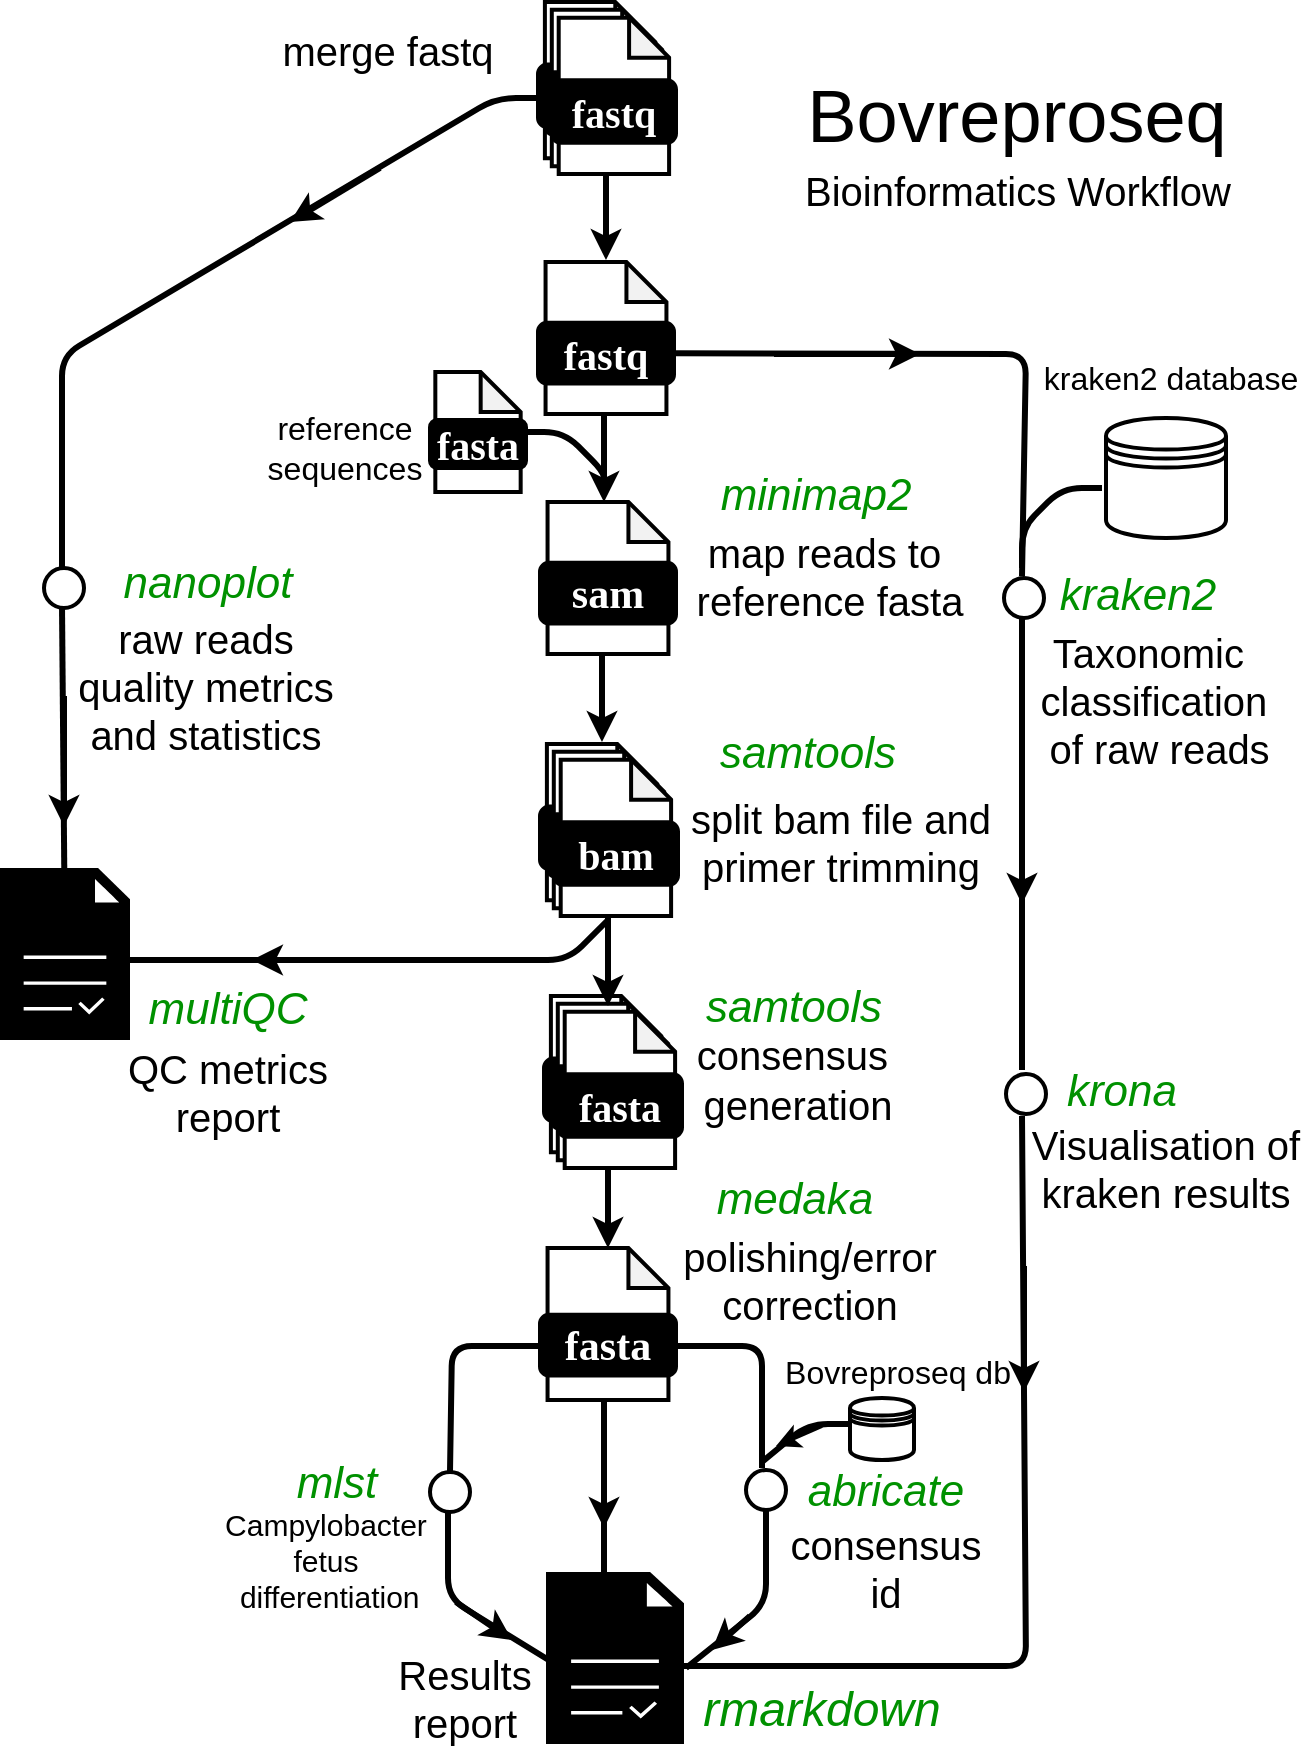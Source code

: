 <mxfile version="24.7.7">
  <diagram name="Page-1" id="CWeljcsoSy3kVek-bdHS">
    <mxGraphModel dx="1434" dy="754" grid="1" gridSize="1" guides="1" tooltips="1" connect="1" arrows="1" fold="1" page="1" pageScale="1" pageWidth="663" pageHeight="880" math="0" shadow="0">
      <root>
        <mxCell id="0" />
        <mxCell id="1" parent="0" />
        <mxCell id="8S4k-uwfxgLWVpOkR257-278" value="" style="group" parent="1" vertex="1" connectable="0">
          <mxGeometry x="275" y="5" width="69" height="86" as="geometry" />
        </mxCell>
        <mxCell id="8S4k-uwfxgLWVpOkR257-279" value="" style="shape=note;whiteSpace=wrap;html=1;backgroundOutline=1;darkOpacity=0.05;rounded=1;size=20;strokeWidth=2;" parent="8S4k-uwfxgLWVpOkR257-278" vertex="1">
          <mxGeometry x="3.45" width="55.2" height="78.182" as="geometry" />
        </mxCell>
        <mxCell id="8S4k-uwfxgLWVpOkR257-280" value="&lt;font data-font-src=&quot;https://fonts.googleapis.com/css?family=Maven+Pro&quot; face=&quot;Maven Pro&quot; color=&quot;#ffffff&quot;&gt;&lt;b&gt;&lt;font style=&quot;font-size: 20px;&quot;&gt;Fastq&lt;/font&gt;&lt;/b&gt;&lt;/font&gt;" style="rounded=1;whiteSpace=wrap;html=1;strokeWidth=2;fillColor=#000000;" parent="8S4k-uwfxgLWVpOkR257-278" vertex="1">
          <mxGeometry y="31.273" width="62.1" height="31.273" as="geometry" />
        </mxCell>
        <mxCell id="8S4k-uwfxgLWVpOkR257-281" value="" style="shape=note;whiteSpace=wrap;html=1;backgroundOutline=1;darkOpacity=0.05;rounded=1;size=20;strokeWidth=2;" parent="8S4k-uwfxgLWVpOkR257-278" vertex="1">
          <mxGeometry x="6.9" y="3.909" width="55.2" height="78.182" as="geometry" />
        </mxCell>
        <mxCell id="8S4k-uwfxgLWVpOkR257-282" value="&lt;font data-font-src=&quot;https://fonts.googleapis.com/css?family=Maven+Pro&quot; face=&quot;Maven Pro&quot; color=&quot;#ffffff&quot;&gt;&lt;b&gt;&lt;font style=&quot;font-size: 20px;&quot;&gt;Fastq&lt;/font&gt;&lt;/b&gt;&lt;/font&gt;" style="rounded=1;whiteSpace=wrap;html=1;strokeWidth=2;fillColor=#000000;" parent="8S4k-uwfxgLWVpOkR257-278" vertex="1">
          <mxGeometry x="3.45" y="35.182" width="62.1" height="31.273" as="geometry" />
        </mxCell>
        <mxCell id="8S4k-uwfxgLWVpOkR257-283" value="" style="shape=note;whiteSpace=wrap;html=1;backgroundOutline=1;darkOpacity=0.05;rounded=1;size=20;strokeWidth=2;" parent="8S4k-uwfxgLWVpOkR257-278" vertex="1">
          <mxGeometry x="10.35" y="7.818" width="55.2" height="78.182" as="geometry" />
        </mxCell>
        <mxCell id="8S4k-uwfxgLWVpOkR257-284" value="&lt;font data-font-src=&quot;https://fonts.googleapis.com/css?family=Maven+Pro&quot; face=&quot;Maven Pro&quot; color=&quot;#ffffff&quot;&gt;&lt;b&gt;&lt;font style=&quot;font-size: 20px;&quot;&gt;fastq&lt;/font&gt;&lt;/b&gt;&lt;/font&gt;" style="rounded=1;whiteSpace=wrap;html=1;strokeWidth=2;fillColor=#000000;" parent="8S4k-uwfxgLWVpOkR257-278" vertex="1">
          <mxGeometry x="6.9" y="39.091" width="62.1" height="31.273" as="geometry" />
        </mxCell>
        <mxCell id="8S4k-uwfxgLWVpOkR257-285" value="" style="group" parent="1" vertex="1" connectable="0">
          <mxGeometry x="275" y="135" width="68" height="76" as="geometry" />
        </mxCell>
        <mxCell id="8S4k-uwfxgLWVpOkR257-286" value="" style="shape=note;whiteSpace=wrap;html=1;backgroundOutline=1;darkOpacity=0.05;rounded=1;size=20;strokeWidth=2;" parent="8S4k-uwfxgLWVpOkR257-285" vertex="1">
          <mxGeometry x="3.778" width="60.444" height="76" as="geometry" />
        </mxCell>
        <mxCell id="8S4k-uwfxgLWVpOkR257-287" value="&lt;font data-font-src=&quot;https://fonts.googleapis.com/css?family=Maven+Pro&quot; face=&quot;Maven Pro&quot; color=&quot;#ffffff&quot;&gt;&lt;b&gt;&lt;font style=&quot;font-size: 20px;&quot;&gt;fastq&lt;/font&gt;&lt;/b&gt;&lt;/font&gt;" style="rounded=1;whiteSpace=wrap;html=1;strokeWidth=2;fillColor=#000000;" parent="8S4k-uwfxgLWVpOkR257-285" vertex="1">
          <mxGeometry y="30.4" width="68" height="30.4" as="geometry" />
        </mxCell>
        <mxCell id="8S4k-uwfxgLWVpOkR257-288" value="" style="group" parent="1" vertex="1" connectable="0">
          <mxGeometry x="276" y="255" width="68" height="76" as="geometry" />
        </mxCell>
        <mxCell id="8S4k-uwfxgLWVpOkR257-289" value="" style="shape=note;whiteSpace=wrap;html=1;backgroundOutline=1;darkOpacity=0.05;rounded=1;size=20;strokeWidth=2;" parent="8S4k-uwfxgLWVpOkR257-288" vertex="1">
          <mxGeometry x="3.778" width="60.444" height="76" as="geometry" />
        </mxCell>
        <mxCell id="8S4k-uwfxgLWVpOkR257-290" value="&lt;font color=&quot;#ffffff&quot; face=&quot;Maven Pro&quot;&gt;&lt;b style=&quot;font-size: 21px;&quot;&gt;sam&lt;/b&gt;&lt;/font&gt;" style="rounded=1;whiteSpace=wrap;html=1;strokeWidth=2;fillColor=#000000;" parent="8S4k-uwfxgLWVpOkR257-288" vertex="1">
          <mxGeometry y="30.4" width="68" height="30.4" as="geometry" />
        </mxCell>
        <mxCell id="8S4k-uwfxgLWVpOkR257-294" value="" style="group" parent="1" vertex="1" connectable="0">
          <mxGeometry x="276" y="376" width="69" height="86" as="geometry" />
        </mxCell>
        <mxCell id="8S4k-uwfxgLWVpOkR257-295" value="" style="shape=note;whiteSpace=wrap;html=1;backgroundOutline=1;darkOpacity=0.05;rounded=1;size=20;strokeWidth=2;" parent="8S4k-uwfxgLWVpOkR257-294" vertex="1">
          <mxGeometry x="3.45" width="55.2" height="78.182" as="geometry" />
        </mxCell>
        <mxCell id="8S4k-uwfxgLWVpOkR257-296" value="&lt;font data-font-src=&quot;https://fonts.googleapis.com/css?family=Maven+Pro&quot; face=&quot;Maven Pro&quot; color=&quot;#ffffff&quot;&gt;&lt;b&gt;&lt;font style=&quot;font-size: 20px;&quot;&gt;Fastq&lt;/font&gt;&lt;/b&gt;&lt;/font&gt;" style="rounded=1;whiteSpace=wrap;html=1;strokeWidth=2;fillColor=#000000;" parent="8S4k-uwfxgLWVpOkR257-294" vertex="1">
          <mxGeometry y="31.273" width="62.1" height="31.273" as="geometry" />
        </mxCell>
        <mxCell id="8S4k-uwfxgLWVpOkR257-297" value="" style="shape=note;whiteSpace=wrap;html=1;backgroundOutline=1;darkOpacity=0.05;rounded=1;size=20;strokeWidth=2;" parent="8S4k-uwfxgLWVpOkR257-294" vertex="1">
          <mxGeometry x="6.9" y="3.909" width="55.2" height="78.182" as="geometry" />
        </mxCell>
        <mxCell id="8S4k-uwfxgLWVpOkR257-298" value="&lt;font data-font-src=&quot;https://fonts.googleapis.com/css?family=Maven+Pro&quot; face=&quot;Maven Pro&quot; color=&quot;#ffffff&quot;&gt;&lt;b&gt;&lt;font style=&quot;font-size: 20px;&quot;&gt;Fastq&lt;/font&gt;&lt;/b&gt;&lt;/font&gt;" style="rounded=1;whiteSpace=wrap;html=1;strokeWidth=2;fillColor=#000000;" parent="8S4k-uwfxgLWVpOkR257-294" vertex="1">
          <mxGeometry x="3.45" y="35.182" width="62.1" height="31.273" as="geometry" />
        </mxCell>
        <mxCell id="8S4k-uwfxgLWVpOkR257-299" value="" style="shape=note;whiteSpace=wrap;html=1;backgroundOutline=1;darkOpacity=0.05;rounded=1;size=20;strokeWidth=2;" parent="8S4k-uwfxgLWVpOkR257-294" vertex="1">
          <mxGeometry x="10.35" y="7.818" width="55.2" height="78.182" as="geometry" />
        </mxCell>
        <mxCell id="8S4k-uwfxgLWVpOkR257-300" value="&lt;font style=&quot;font-size: 20px;&quot; data-font-src=&quot;https://fonts.googleapis.com/css?family=Maven+Pro&quot; face=&quot;Maven Pro&quot; color=&quot;#ffffff&quot;&gt;&lt;b&gt;bam&lt;/b&gt;&lt;/font&gt;" style="rounded=1;whiteSpace=wrap;html=1;strokeWidth=2;fillColor=#000000;" parent="8S4k-uwfxgLWVpOkR257-294" vertex="1">
          <mxGeometry x="6.9" y="39.091" width="62.1" height="31.273" as="geometry" />
        </mxCell>
        <mxCell id="8S4k-uwfxgLWVpOkR257-301" value="" style="group" parent="1" vertex="1" connectable="0">
          <mxGeometry x="278" y="502" width="69" height="86" as="geometry" />
        </mxCell>
        <mxCell id="8S4k-uwfxgLWVpOkR257-302" value="" style="shape=note;whiteSpace=wrap;html=1;backgroundOutline=1;darkOpacity=0.05;rounded=1;size=20;strokeWidth=2;" parent="8S4k-uwfxgLWVpOkR257-301" vertex="1">
          <mxGeometry x="3.45" width="55.2" height="78.182" as="geometry" />
        </mxCell>
        <mxCell id="8S4k-uwfxgLWVpOkR257-303" value="&lt;font data-font-src=&quot;https://fonts.googleapis.com/css?family=Maven+Pro&quot; face=&quot;Maven Pro&quot; color=&quot;#ffffff&quot;&gt;&lt;b&gt;&lt;font style=&quot;font-size: 20px;&quot;&gt;Fastq&lt;/font&gt;&lt;/b&gt;&lt;/font&gt;" style="rounded=1;whiteSpace=wrap;html=1;strokeWidth=2;fillColor=#000000;" parent="8S4k-uwfxgLWVpOkR257-301" vertex="1">
          <mxGeometry y="31.273" width="62.1" height="31.273" as="geometry" />
        </mxCell>
        <mxCell id="8S4k-uwfxgLWVpOkR257-304" value="" style="shape=note;whiteSpace=wrap;html=1;backgroundOutline=1;darkOpacity=0.05;rounded=1;size=20;strokeWidth=2;" parent="8S4k-uwfxgLWVpOkR257-301" vertex="1">
          <mxGeometry x="6.9" y="3.909" width="55.2" height="78.182" as="geometry" />
        </mxCell>
        <mxCell id="8S4k-uwfxgLWVpOkR257-305" value="&lt;font data-font-src=&quot;https://fonts.googleapis.com/css?family=Maven+Pro&quot; face=&quot;Maven Pro&quot; color=&quot;#ffffff&quot;&gt;&lt;b&gt;&lt;font style=&quot;font-size: 20px;&quot;&gt;Fastq&lt;/font&gt;&lt;/b&gt;&lt;/font&gt;" style="rounded=1;whiteSpace=wrap;html=1;strokeWidth=2;fillColor=#000000;" parent="8S4k-uwfxgLWVpOkR257-301" vertex="1">
          <mxGeometry x="3.45" y="35.182" width="62.1" height="31.273" as="geometry" />
        </mxCell>
        <mxCell id="8S4k-uwfxgLWVpOkR257-306" value="" style="shape=note;whiteSpace=wrap;html=1;backgroundOutline=1;darkOpacity=0.05;rounded=1;size=20;strokeWidth=2;" parent="8S4k-uwfxgLWVpOkR257-301" vertex="1">
          <mxGeometry x="10.35" y="7.818" width="55.2" height="78.182" as="geometry" />
        </mxCell>
        <mxCell id="8S4k-uwfxgLWVpOkR257-307" value="&lt;font style=&quot;font-size: 20px;&quot; data-font-src=&quot;https://fonts.googleapis.com/css?family=Maven+Pro&quot; face=&quot;Maven Pro&quot; color=&quot;#ffffff&quot;&gt;&lt;b&gt;fasta&lt;/b&gt;&lt;/font&gt;" style="rounded=1;whiteSpace=wrap;html=1;strokeWidth=2;fillColor=#000000;" parent="8S4k-uwfxgLWVpOkR257-301" vertex="1">
          <mxGeometry x="6.9" y="39.091" width="62.1" height="31.273" as="geometry" />
        </mxCell>
        <mxCell id="8S4k-uwfxgLWVpOkR257-308" value="" style="group" parent="1" vertex="1" connectable="0">
          <mxGeometry x="276" y="631" width="68" height="76" as="geometry" />
        </mxCell>
        <mxCell id="8S4k-uwfxgLWVpOkR257-309" value="" style="shape=note;whiteSpace=wrap;html=1;backgroundOutline=1;darkOpacity=0.05;rounded=1;size=20;strokeWidth=2;" parent="8S4k-uwfxgLWVpOkR257-308" vertex="1">
          <mxGeometry x="3.778" y="-3" width="60.444" height="76" as="geometry" />
        </mxCell>
        <mxCell id="8S4k-uwfxgLWVpOkR257-310" value="&lt;font color=&quot;#ffffff&quot; face=&quot;Maven Pro&quot;&gt;&lt;b style=&quot;font-size: 21px;&quot;&gt;fasta&lt;/b&gt;&lt;/font&gt;" style="rounded=1;whiteSpace=wrap;html=1;strokeWidth=2;fillColor=#000000;" parent="8S4k-uwfxgLWVpOkR257-308" vertex="1">
          <mxGeometry y="30.4" width="68" height="30.4" as="geometry" />
        </mxCell>
        <mxCell id="8S4k-uwfxgLWVpOkR257-312" value="" style="sketch=0;pointerEvents=1;shadow=0;dashed=0;html=1;strokeColor=none;fillColor=#000000;labelPosition=center;verticalLabelPosition=bottom;verticalAlign=top;align=center;outlineConnect=0;shape=mxgraph.veeam2.report;" parent="1" vertex="1">
          <mxGeometry x="279" y="790" width="69" height="86" as="geometry" />
        </mxCell>
        <mxCell id="8S4k-uwfxgLWVpOkR257-313" value="" style="sketch=0;pointerEvents=1;shadow=0;dashed=0;html=1;strokeColor=none;fillColor=#000000;labelPosition=center;verticalLabelPosition=bottom;verticalAlign=top;align=center;outlineConnect=0;shape=mxgraph.veeam2.report;" parent="1" vertex="1">
          <mxGeometry x="6" y="438" width="65" height="86" as="geometry" />
        </mxCell>
        <mxCell id="8S4k-uwfxgLWVpOkR257-314" value="" style="ellipse;whiteSpace=wrap;html=1;aspect=fixed;rounded=1;rotation=0;strokeWidth=2;" parent="1" vertex="1">
          <mxGeometry x="508" y="293" width="20" height="20" as="geometry" />
        </mxCell>
        <mxCell id="8S4k-uwfxgLWVpOkR257-316" value="" style="ellipse;whiteSpace=wrap;html=1;aspect=fixed;rounded=1;rotation=0;strokeWidth=2;" parent="1" vertex="1">
          <mxGeometry x="509" y="541" width="20" height="20" as="geometry" />
        </mxCell>
        <mxCell id="8S4k-uwfxgLWVpOkR257-333" value="" style="endArrow=none;html=1;rounded=1;strokeWidth=3;strokeColor=#000000;" parent="1" edge="1">
          <mxGeometry width="50" height="50" relative="1" as="geometry">
            <mxPoint x="308" y="705" as="sourcePoint" />
            <mxPoint x="308" y="794" as="targetPoint" />
          </mxGeometry>
        </mxCell>
        <mxCell id="8S4k-uwfxgLWVpOkR257-336" value="" style="endArrow=none;html=1;rounded=1;strokeWidth=3;fontSize=16;exitX=0.5;exitY=0;exitDx=0;exitDy=0;entryX=1;entryY=0.5;entryDx=0;entryDy=0;fillColor=#b1ddf0;strokeColor=#000000;" parent="1" target="8S4k-uwfxgLWVpOkR257-287" edge="1">
          <mxGeometry width="50" height="50" relative="1" as="geometry">
            <mxPoint x="517" y="292" as="sourcePoint" />
            <mxPoint x="342" y="52.0" as="targetPoint" />
            <Array as="points">
              <mxPoint x="519" y="181" />
            </Array>
          </mxGeometry>
        </mxCell>
        <mxCell id="8S4k-uwfxgLWVpOkR257-337" value="" style="endArrow=none;html=1;rounded=1;strokeWidth=3;fillColor=#b1ddf0;strokeColor=#000000;" parent="1" edge="1">
          <mxGeometry width="50" height="50" relative="1" as="geometry">
            <mxPoint x="517" y="313" as="sourcePoint" />
            <mxPoint x="517" y="539" as="targetPoint" />
          </mxGeometry>
        </mxCell>
        <mxCell id="8S4k-uwfxgLWVpOkR257-338" value="" style="endArrow=none;html=1;rounded=1;strokeWidth=3;fontSize=16;entryX=0.942;entryY=0.547;entryDx=0;entryDy=0;entryPerimeter=0;fillColor=#b1ddf0;strokeColor=#000000;" parent="1" target="8S4k-uwfxgLWVpOkR257-312" edge="1">
          <mxGeometry width="50" height="50" relative="1" as="geometry">
            <mxPoint x="517" y="562" as="sourcePoint" />
            <mxPoint x="350" y="834" as="targetPoint" />
            <Array as="points">
              <mxPoint x="519" y="837" />
            </Array>
          </mxGeometry>
        </mxCell>
        <mxCell id="8S4k-uwfxgLWVpOkR257-340" value="" style="shape=datastore;whiteSpace=wrap;html=1;strokeWidth=2;" parent="1" vertex="1">
          <mxGeometry x="431" y="703" width="32" height="31" as="geometry" />
        </mxCell>
        <mxCell id="8S4k-uwfxgLWVpOkR257-341" value="" style="endArrow=none;html=1;rounded=1;strokeWidth=3;fillColor=#b1ddf0;strokeColor=#000000;" parent="1" edge="1">
          <mxGeometry width="50" height="50" relative="1" as="geometry">
            <mxPoint x="557" y="248" as="sourcePoint" />
            <mxPoint x="517" y="288" as="targetPoint" />
            <Array as="points">
              <mxPoint x="537" y="248" />
              <mxPoint x="517" y="268" />
            </Array>
          </mxGeometry>
        </mxCell>
        <mxCell id="8S4k-uwfxgLWVpOkR257-352" value="" style="group" parent="1" vertex="1" connectable="0">
          <mxGeometry x="221" y="190" width="48" height="60" as="geometry" />
        </mxCell>
        <mxCell id="8S4k-uwfxgLWVpOkR257-353" value="" style="shape=note;whiteSpace=wrap;html=1;backgroundOutline=1;darkOpacity=0.05;rounded=1;size=20;strokeWidth=2;" parent="8S4k-uwfxgLWVpOkR257-352" vertex="1">
          <mxGeometry x="2.667" width="42.667" height="60" as="geometry" />
        </mxCell>
        <mxCell id="8S4k-uwfxgLWVpOkR257-354" value="&lt;font data-font-src=&quot;https://fonts.googleapis.com/css?family=Maven+Pro&quot; face=&quot;Maven Pro&quot; color=&quot;#ffffff&quot;&gt;&lt;b&gt;&lt;font style=&quot;font-size: 20px;&quot;&gt;fasta&lt;/font&gt;&lt;/b&gt;&lt;/font&gt;" style="rounded=1;whiteSpace=wrap;html=1;strokeWidth=2;fillColor=#000000;" parent="8S4k-uwfxgLWVpOkR257-352" vertex="1">
          <mxGeometry y="24.0" width="48" height="24.0" as="geometry" />
        </mxCell>
        <mxCell id="8S4k-uwfxgLWVpOkR257-358" value="" style="endArrow=none;html=1;rounded=1;strokeWidth=3;fontSize=16;strokeColor=#000000;fillColor=#ffcd28;gradientColor=#ffa500;" parent="1" edge="1">
          <mxGeometry width="50" height="50" relative="1" as="geometry">
            <mxPoint x="274" y="53.0" as="sourcePoint" />
            <mxPoint x="37" y="289" as="targetPoint" />
            <Array as="points">
              <mxPoint x="254" y="53.0" />
              <mxPoint x="37" y="182" />
            </Array>
          </mxGeometry>
        </mxCell>
        <mxCell id="8S4k-uwfxgLWVpOkR257-360" value="" style="ellipse;whiteSpace=wrap;html=1;aspect=fixed;rounded=1;rotation=0;strokeWidth=2;" parent="1" vertex="1">
          <mxGeometry x="28" y="288" width="20" height="20" as="geometry" />
        </mxCell>
        <mxCell id="8S4k-uwfxgLWVpOkR257-363" value="" style="endArrow=none;html=1;rounded=1;strokeWidth=3;strokeColor=#000000;fillColor=#ffcd28;gradientColor=#ffa500;" parent="1" target="8S4k-uwfxgLWVpOkR257-313" edge="1">
          <mxGeometry width="50" height="50" relative="1" as="geometry">
            <mxPoint x="37" y="307" as="sourcePoint" />
            <mxPoint x="39" y="432" as="targetPoint" />
          </mxGeometry>
        </mxCell>
        <mxCell id="8S4k-uwfxgLWVpOkR257-365" value="" style="endArrow=none;html=1;rounded=1;strokeWidth=3;strokeColor=#000000;fillColor=#ffcd28;gradientColor=#ffa500;" parent="1" edge="1">
          <mxGeometry width="50" height="50" relative="1" as="geometry">
            <mxPoint x="71" y="484" as="sourcePoint" />
            <mxPoint x="310" y="464" as="targetPoint" />
            <Array as="points">
              <mxPoint x="290" y="484" />
            </Array>
          </mxGeometry>
        </mxCell>
        <mxCell id="8S4k-uwfxgLWVpOkR257-366" value="&lt;div style=&quot;font-size: 34px;&quot; align=&quot;center&quot;&gt;&lt;font face=&quot;Helvetica&quot; style=&quot;font-size: 37px;&quot;&gt;Bovreproseq&lt;/font&gt;&lt;/div&gt;" style="text;html=1;align=center;verticalAlign=middle;whiteSpace=wrap;rounded=0;" parent="1" vertex="1">
          <mxGeometry x="391" y="48" width="247" height="30" as="geometry" />
        </mxCell>
        <mxCell id="8S4k-uwfxgLWVpOkR257-369" value="&lt;font face=&quot;Helvetica&quot; style=&quot;font-size: 20px;&quot;&gt;merge fastq&lt;/font&gt;" style="text;html=1;align=center;verticalAlign=middle;whiteSpace=wrap;rounded=0;" parent="1" vertex="1">
          <mxGeometry x="127" y="14" width="146" height="30" as="geometry" />
        </mxCell>
        <mxCell id="8S4k-uwfxgLWVpOkR257-371" value="&lt;font face=&quot;Helvetica&quot; color=&quot;#009100&quot;&gt;&lt;i&gt;&lt;font data-font-src=&quot;https://fonts.googleapis.com/css?family=Maven+Pro&quot; style=&quot;font-size: 22px;&quot;&gt;minimap2&lt;/font&gt;&lt;/i&gt;&lt;/font&gt;" style="text;html=1;align=center;verticalAlign=middle;whiteSpace=wrap;rounded=0;" parent="1" vertex="1">
          <mxGeometry x="341" y="237" width="146" height="30" as="geometry" />
        </mxCell>
        <mxCell id="8S4k-uwfxgLWVpOkR257-373" value="&lt;font face=&quot;Helvetica&quot; color=&quot;#009100&quot;&gt;&lt;i&gt;&lt;font style=&quot;font-size: 22px;&quot;&gt;samtools&lt;/font&gt;&lt;/i&gt;&lt;/font&gt;" style="text;html=1;align=center;verticalAlign=middle;whiteSpace=wrap;rounded=0;" parent="1" vertex="1">
          <mxGeometry x="337" y="366" width="146" height="30" as="geometry" />
        </mxCell>
        <mxCell id="8S4k-uwfxgLWVpOkR257-374" value="&lt;font face=&quot;Helvetica&quot; color=&quot;#009100&quot;&gt;&lt;i&gt;&lt;font data-font-src=&quot;https://fonts.googleapis.com/css?family=Maven+Pro&quot; style=&quot;font-size: 22px;&quot;&gt;medaka&lt;/font&gt;&lt;/i&gt;&lt;/font&gt;" style="text;html=1;align=center;verticalAlign=middle;whiteSpace=wrap;rounded=0;" parent="1" vertex="1">
          <mxGeometry x="357" y="589" width="93" height="30" as="geometry" />
        </mxCell>
        <mxCell id="8S4k-uwfxgLWVpOkR257-385" value="" style="ellipse;whiteSpace=wrap;html=1;aspect=fixed;rounded=1;rotation=0;strokeWidth=2;" parent="1" vertex="1">
          <mxGeometry x="221" y="740" width="20" height="20" as="geometry" />
        </mxCell>
        <mxCell id="8S4k-uwfxgLWVpOkR257-398" value="" style="ellipse;whiteSpace=wrap;html=1;aspect=fixed;rounded=1;rotation=0;strokeWidth=2;" parent="1" vertex="1">
          <mxGeometry x="379" y="739" width="20" height="20" as="geometry" />
        </mxCell>
        <mxCell id="8S4k-uwfxgLWVpOkR257-409" value="" style="endArrow=none;html=1;rounded=1;strokeWidth=3;fontSize=16;strokeColor=#000000;" parent="1" edge="1">
          <mxGeometry width="50" height="50" relative="1" as="geometry">
            <mxPoint x="389" y="759" as="sourcePoint" />
            <mxPoint x="349" y="838" as="targetPoint" />
            <Array as="points">
              <mxPoint x="389" y="806" />
            </Array>
          </mxGeometry>
        </mxCell>
        <mxCell id="8S4k-uwfxgLWVpOkR257-410" value="" style="endArrow=none;html=1;rounded=1;strokeWidth=3;fontSize=16;entryX=0.043;entryY=0.523;entryDx=0;entryDy=0;entryPerimeter=0;strokeColor=#000000;" parent="1" target="8S4k-uwfxgLWVpOkR257-312" edge="1">
          <mxGeometry width="50" height="50" relative="1" as="geometry">
            <mxPoint x="230" y="760" as="sourcePoint" />
            <mxPoint x="286" y="837" as="targetPoint" />
            <Array as="points">
              <mxPoint x="230" y="803" />
            </Array>
          </mxGeometry>
        </mxCell>
        <mxCell id="8S4k-uwfxgLWVpOkR257-411" value="&lt;div style=&quot;font-size: 24px;&quot;&gt;&lt;font face=&quot;Helvetica&quot; color=&quot;#009100&quot; style=&quot;font-size: 24px;&quot;&gt;&lt;i&gt;rmarkdown&lt;br&gt;&lt;/i&gt;&lt;/font&gt;&lt;/div&gt;" style="text;html=1;align=center;verticalAlign=middle;whiteSpace=wrap;rounded=0;" parent="1" vertex="1">
          <mxGeometry x="310" y="844" width="214" height="30" as="geometry" />
        </mxCell>
        <mxCell id="8S4k-uwfxgLWVpOkR257-412" value="&lt;div style=&quot;font-size: 22px;&quot;&gt;&lt;font face=&quot;Helvetica&quot; color=&quot;#009100&quot; style=&quot;font-size: 22px;&quot;&gt;&lt;i&gt;multiQC &lt;br&gt;&lt;/i&gt;&lt;/font&gt;&lt;/div&gt;" style="text;html=1;align=center;verticalAlign=middle;whiteSpace=wrap;rounded=0;" parent="1" vertex="1">
          <mxGeometry x="46" y="493" width="148" height="31" as="geometry" />
        </mxCell>
        <mxCell id="8S4k-uwfxgLWVpOkR257-416" value="&lt;font face=&quot;Helvetica&quot; color=&quot;#009100&quot;&gt;&lt;i&gt;&lt;font style=&quot;font-size: 22px;&quot;&gt;nanoplot&lt;/font&gt;&lt;/i&gt;&lt;/font&gt;" style="text;html=1;align=center;verticalAlign=middle;whiteSpace=wrap;rounded=0;" parent="1" vertex="1">
          <mxGeometry x="80" y="281" width="60" height="30" as="geometry" />
        </mxCell>
        <UserObject label="&lt;div align=&quot;center&quot;&gt;&lt;font face=&quot;Helvetica&quot; style=&quot;font-size: 20px;&quot;&gt;&lt;font data-font-src=&quot;https://fonts.googleapis.com/css?family=Maven+Pro&quot;&gt;map&lt;/font&gt; reads to&amp;nbsp;&lt;/font&gt;&lt;/div&gt;&lt;div align=&quot;center&quot;&gt;&lt;font face=&quot;Helvetica&quot; style=&quot;font-size: 20px;&quot;&gt;reference &lt;/font&gt;&lt;font face=&quot;Helvetica&quot; style=&quot;font-size: 20px;&quot;&gt;fasta&lt;/font&gt;&lt;/div&gt;&lt;div align=&quot;center&quot;&gt;&lt;font face=&quot;GVi9oio1nhhhhRfUI4kk&quot; size=&quot;3&quot;&gt;&lt;br&gt;&lt;/font&gt;&lt;/div&gt;" link="&lt;font style=&quot;font-size: 20px;&quot;&gt;&lt;br&gt;&lt;font data-font-src=&quot;https://fonts.googleapis.com/css?family=Maven+Pro&quot;&gt;map&lt;/font&gt; reads to reference &lt;/font&gt;&lt;div&gt;&lt;font size=&quot;3&quot;&gt;&lt;br&gt;&lt;/font&gt;&lt;/div&gt;" id="8S4k-uwfxgLWVpOkR257-419">
          <mxCell style="text;whiteSpace=wrap;html=1;align=center;" parent="1" vertex="1">
            <mxGeometry x="347" y="262" width="148" height="35" as="geometry" />
          </mxCell>
        </UserObject>
        <mxCell id="8S4k-uwfxgLWVpOkR257-422" value="&lt;div align=&quot;center&quot;&gt;&lt;font face=&quot;Helvetica&quot; style=&quot;font-size: 20px;&quot;&gt;split bam file and primer trimming&lt;/font&gt;&lt;/div&gt;" style="text;whiteSpace=wrap;html=1;align=center;" parent="1" vertex="1">
          <mxGeometry x="337" y="395" width="179" height="38" as="geometry" />
        </mxCell>
        <mxCell id="8S4k-uwfxgLWVpOkR257-425" value="&lt;font face=&quot;Helvetica&quot; color=&quot;#009100&quot;&gt;&lt;i&gt;&lt;font style=&quot;font-size: 22px;&quot;&gt;samtools&lt;/font&gt;&lt;/i&gt;&lt;/font&gt;" style="text;html=1;align=center;verticalAlign=middle;whiteSpace=wrap;rounded=0;" parent="1" vertex="1">
          <mxGeometry x="330" y="493" width="146" height="30" as="geometry" />
        </mxCell>
        <mxCell id="8S4k-uwfxgLWVpOkR257-426" value="&lt;div&gt;&lt;font face=&quot;Helvetica&quot; style=&quot;font-size: 20px;&quot;&gt;consensus&amp;nbsp;&lt;/font&gt;&lt;/div&gt;&lt;div&gt;&lt;font face=&quot;Helvetica&quot; style=&quot;font-size: 20px;&quot;&gt;generation&lt;/font&gt;&lt;/div&gt;" style="text;html=1;align=center;verticalAlign=middle;whiteSpace=wrap;rounded=0;fontSize=18;fontFamily=Maven Pro;fontSource=https%3A%2F%2Ffonts.googleapis.com%2Fcss%3Ffamily%3DMaven%2BPro;" parent="1" vertex="1">
          <mxGeometry x="331" y="529" width="148" height="30" as="geometry" />
        </mxCell>
        <mxCell id="8S4k-uwfxgLWVpOkR257-427" value="&lt;div&gt;&lt;font face=&quot;Helvetica&quot; style=&quot;font-size: 20px;&quot;&gt;polishing/error correction&lt;br&gt;&lt;/font&gt;&lt;/div&gt;" style="text;html=1;align=center;verticalAlign=middle;whiteSpace=wrap;rounded=0;fontSize=20;fontFamily=Maven Pro;fontSource=https%3A%2F%2Ffonts.googleapis.com%2Fcss%3Ffamily%3DMaven%2BPro;" parent="1" vertex="1">
          <mxGeometry x="311" y="625" width="200" height="37.5" as="geometry" />
        </mxCell>
        <mxCell id="8S4k-uwfxgLWVpOkR257-429" value="&lt;div&gt;&lt;font face=&quot;Helvetica&quot; color=&quot;#009100&quot; style=&quot;font-size: 22px;&quot;&gt;&lt;i&gt;mlst&lt;/i&gt;&lt;/font&gt;&lt;/div&gt;" style="text;html=1;align=center;verticalAlign=middle;whiteSpace=wrap;rounded=0;" parent="1" vertex="1">
          <mxGeometry x="121" y="731" width="107" height="30" as="geometry" />
        </mxCell>
        <mxCell id="8S4k-uwfxgLWVpOkR257-430" value="&lt;div&gt;&lt;font face=&quot;Helvetica&quot; color=&quot;#009100&quot;&gt;&lt;i&gt;&lt;font data-font-src=&quot;https://fonts.googleapis.com/css?family=Maven+Pro&quot; style=&quot;font-size: 22px;&quot;&gt;abricate&lt;/font&gt;&lt;/i&gt;&lt;/font&gt;&lt;/div&gt;" style="text;html=1;align=center;verticalAlign=middle;whiteSpace=wrap;rounded=0;" parent="1" vertex="1">
          <mxGeometry x="376" y="735" width="146" height="30" as="geometry" />
        </mxCell>
        <mxCell id="8S4k-uwfxgLWVpOkR257-431" value="&lt;div&gt;&lt;font face=&quot;Helvetica&quot; style=&quot;font-size: 20px;&quot;&gt;consensus&lt;/font&gt;&lt;/div&gt;&lt;div&gt;&lt;font face=&quot;Helvetica&quot; style=&quot;font-size: 20px;&quot;&gt;id&lt;/font&gt;&lt;font face=&quot;JyiqsOam-Zog8NlkRWsE&quot; style=&quot;font-size: 20px;&quot;&gt;&lt;br&gt;&lt;/font&gt;&lt;/div&gt;" style="text;html=1;align=center;verticalAlign=middle;whiteSpace=wrap;rounded=0;fontSize=20;fontFamily=Maven Pro;fontSource=https%3A%2F%2Ffonts.googleapis.com%2Fcss%3Ffamily%3DMaven%2BPro;" parent="1" vertex="1">
          <mxGeometry x="377" y="769" width="144" height="37.5" as="geometry" />
        </mxCell>
        <mxCell id="8S4k-uwfxgLWVpOkR257-432" value="&lt;div style=&quot;font-size: 15px;&quot;&gt;&lt;font face=&quot;Helvetica&quot; style=&quot;font-size: 15px;&quot;&gt;Campylobacter fetus&lt;/font&gt;&lt;/div&gt;&lt;div style=&quot;font-size: 15px;&quot;&gt;&lt;font face=&quot;pgt-v2Ls3qEW53e6eNl_&quot; style=&quot;font-size: 15px;&quot;&gt;&amp;nbsp;&lt;/font&gt;&lt;font face=&quot;Helvetica&quot; style=&quot;font-size: 15px;&quot;&gt;differentiation&lt;/font&gt;&lt;font face=&quot;Ic38ranE7lGel1TQbELJ&quot; style=&quot;font-size: 15px;&quot;&gt;&lt;br&gt;&lt;/font&gt;&lt;/div&gt;" style="text;html=1;align=center;verticalAlign=middle;whiteSpace=wrap;rounded=0;fontSize=20;fontFamily=Maven Pro;fontSource=https%3A%2F%2Ffonts.googleapis.com%2Fcss%3Ffamily%3DMaven%2BPro;" parent="1" vertex="1">
          <mxGeometry x="102" y="765" width="134" height="37.5" as="geometry" />
        </mxCell>
        <mxCell id="8S4k-uwfxgLWVpOkR257-434" value="&lt;font face=&quot;Helvetica&quot; color=&quot;#009100&quot; style=&quot;font-size: 22px;&quot;&gt;&lt;i&gt;kraken2&lt;/i&gt;&lt;/font&gt;" style="text;html=1;align=center;verticalAlign=middle;whiteSpace=wrap;rounded=0;" parent="1" vertex="1">
          <mxGeometry x="502" y="287" width="146" height="30" as="geometry" />
        </mxCell>
        <mxCell id="8S4k-uwfxgLWVpOkR257-435" value="&lt;font face=&quot;Helvetica&quot; style=&quot;font-size: 16px;&quot;&gt;kraken2 database&lt;/font&gt;" style="text;html=1;align=center;verticalAlign=middle;whiteSpace=wrap;rounded=0;" parent="1" vertex="1">
          <mxGeometry x="522" y="178" width="139" height="30" as="geometry" />
        </mxCell>
        <mxCell id="8S4k-uwfxgLWVpOkR257-436" value="&lt;div align=&quot;center&quot; style=&quot;font-size: 20px;&quot;&gt;&lt;font face=&quot;Helvetica&quot; style=&quot;font-size: 20px;&quot;&gt;Taxonomic&amp;nbsp;&lt;/font&gt;&lt;/div&gt;&lt;div align=&quot;center&quot; style=&quot;font-size: 20px;&quot;&gt;&lt;font face=&quot;8P1Qv3YKac_Ux7uiPjta&quot; data-font-src=&quot;https://fonts.googleapis.com/css?family=Maven+Pro&quot; style=&quot;font-size: 20px;&quot;&gt;classification&lt;/font&gt;&lt;/div&gt;&lt;div align=&quot;center&quot; style=&quot;font-size: 20px;&quot;&gt;&lt;font face=&quot;8P1Qv3YKac_Ux7uiPjta&quot; style=&quot;font-size: 20px;&quot;&gt;&amp;nbsp;&lt;/font&gt;&lt;font face=&quot;8P1Qv3YKac_Ux7uiPjta&quot; data-font-src=&quot;https://fonts.googleapis.com/css?family=Maven+Pro&quot; style=&quot;font-size: 20px;&quot;&gt;of &lt;/font&gt;&lt;font face=&quot;8P1Qv3YKac_Ux7uiPjta&quot; data-font-src=&quot;https://fonts.googleapis.com/css?family=Maven+Pro&quot; style=&quot;font-size: 20px;&quot;&gt;raw &lt;/font&gt;&lt;font face=&quot;8P1Qv3YKac_Ux7uiPjta&quot; data-font-src=&quot;https://fonts.googleapis.com/css?family=Maven+Pro&quot; style=&quot;font-size: 20px;&quot;&gt;reads&lt;/font&gt;&lt;/div&gt;" style="text;html=1;align=center;verticalAlign=middle;whiteSpace=wrap;rounded=0;" parent="1" vertex="1">
          <mxGeometry x="515" y="339" width="136" height="30" as="geometry" />
        </mxCell>
        <mxCell id="8S4k-uwfxgLWVpOkR257-437" value="&lt;font face=&quot;Helvetica&quot; color=&quot;#009100&quot;&gt;&lt;i&gt;&lt;font data-font-src=&quot;https://fonts.googleapis.com/css?family=Maven+Pro&quot; style=&quot;font-size: 22px;&quot;&gt;krona&lt;/font&gt;&lt;/i&gt;&lt;/font&gt;" style="text;html=1;align=center;verticalAlign=middle;whiteSpace=wrap;rounded=0;" parent="1" vertex="1">
          <mxGeometry x="494" y="535" width="146" height="30" as="geometry" />
        </mxCell>
        <mxCell id="8S4k-uwfxgLWVpOkR257-438" value="&lt;div align=&quot;center&quot; style=&quot;font-size: 20px;&quot;&gt;&lt;font face=&quot;Helvetica&quot; style=&quot;font-size: 20px;&quot;&gt;Visualisation of kraken results&lt;/font&gt;&lt;/div&gt;" style="text;html=1;align=center;verticalAlign=middle;whiteSpace=wrap;rounded=0;" parent="1" vertex="1">
          <mxGeometry x="515" y="569" width="148" height="38" as="geometry" />
        </mxCell>
        <mxCell id="8S4k-uwfxgLWVpOkR257-439" value="&lt;div align=&quot;center&quot;&gt;&lt;font face=&quot;Helvetica&quot; style=&quot;font-size: 20px;&quot;&gt;raw reads quality metrics and statistics&lt;/font&gt;&lt;/div&gt;" style="text;whiteSpace=wrap;html=1;align=center;" parent="1" vertex="1">
          <mxGeometry x="37" y="305" width="144" height="38" as="geometry" />
        </mxCell>
        <mxCell id="8S4k-uwfxgLWVpOkR257-440" value="&lt;div align=&quot;center&quot;&gt;&lt;font face=&quot;Helvetica&quot; style=&quot;font-size: 20px;&quot;&gt;QC metrics report&lt;/font&gt;&lt;/div&gt;" style="text;whiteSpace=wrap;html=1;align=center;" parent="1" vertex="1">
          <mxGeometry x="47" y="520" width="146" height="38" as="geometry" />
        </mxCell>
        <mxCell id="8S4k-uwfxgLWVpOkR257-443" style="edgeStyle=orthogonalEdgeStyle;rounded=0;orthogonalLoop=1;jettySize=auto;html=1;exitX=0.5;exitY=1;exitDx=0;exitDy=0;" parent="1" source="8S4k-uwfxgLWVpOkR257-440" target="8S4k-uwfxgLWVpOkR257-440" edge="1">
          <mxGeometry relative="1" as="geometry" />
        </mxCell>
        <mxCell id="8S4k-uwfxgLWVpOkR257-444" value="" style="shape=datastore;whiteSpace=wrap;html=1;strokeWidth=2;" parent="1" vertex="1">
          <mxGeometry x="559" y="213" width="60" height="60" as="geometry" />
        </mxCell>
        <mxCell id="8S4k-uwfxgLWVpOkR257-447" value="&lt;font style=&quot;font-size: 16px;&quot; face=&quot;Helvetica&quot;&gt;Bovreproseq db&lt;/font&gt;" style="text;html=1;align=center;verticalAlign=middle;whiteSpace=wrap;rounded=0;" parent="1" vertex="1">
          <mxGeometry x="396" y="675" width="118" height="30" as="geometry" />
        </mxCell>
        <mxCell id="8S4k-uwfxgLWVpOkR257-452" value="" style="endArrow=none;html=1;rounded=1;strokeWidth=3;strokeColor=#000000;" parent="1" edge="1">
          <mxGeometry width="50" height="50" relative="1" as="geometry">
            <mxPoint x="430" y="716" as="sourcePoint" />
            <mxPoint x="387" y="735" as="targetPoint" />
            <Array as="points">
              <mxPoint x="410" y="716" />
            </Array>
          </mxGeometry>
        </mxCell>
        <mxCell id="8S4k-uwfxgLWVpOkR257-457" value="&lt;div&gt;&lt;font face=&quot;Helvetica&quot; style=&quot;font-size: 16px;&quot;&gt;reference&lt;/font&gt;&lt;/div&gt;&lt;div&gt;&lt;font face=&quot;Helvetica&quot; data-font-src=&quot;https://fonts.googleapis.com/css?family=Maven+Pro&quot; style=&quot;font-size: 16px;&quot;&gt;sequences&lt;br&gt;&lt;/font&gt;&lt;/div&gt;" style="text;html=1;align=center;verticalAlign=middle;whiteSpace=wrap;rounded=0;" parent="1" vertex="1">
          <mxGeometry x="91" y="213" width="175" height="30" as="geometry" />
        </mxCell>
        <mxCell id="8S4k-uwfxgLWVpOkR257-458" value="&lt;div&gt;&lt;font face=&quot;Helvetica&quot; style=&quot;font-size: 20px;&quot;&gt;Results&lt;/font&gt;&lt;/div&gt;&lt;div&gt;&lt;font face=&quot;Helvetica&quot; style=&quot;font-size: 20px;&quot;&gt;report&lt;/font&gt;&lt;font face=&quot;5yujByGNZwWiKt3z_iO5&quot; style=&quot;font-size: 20px;&quot;&gt;&lt;br&gt;&lt;/font&gt;&lt;/div&gt;" style="text;html=1;align=center;verticalAlign=middle;whiteSpace=wrap;rounded=0;fontSize=20;fontFamily=Maven Pro;fontSource=https%3A%2F%2Ffonts.googleapis.com%2Fcss%3Ffamily%3DMaven%2BPro;" parent="1" vertex="1">
          <mxGeometry x="186" y="834" width="105" height="37.5" as="geometry" />
        </mxCell>
        <mxCell id="7QcJYQhD8GpJD88H5nSz-12" value="&lt;div align=&quot;center&quot; style=&quot;font-size: 20px;&quot;&gt;&lt;font face=&quot;Helvetica&quot; style=&quot;font-size: 20px;&quot;&gt;Bioinformatics Workflow&lt;br&gt;&lt;/font&gt;&lt;/div&gt;" style="text;html=1;align=center;verticalAlign=middle;whiteSpace=wrap;rounded=0;" parent="1" vertex="1">
          <mxGeometry x="379" y="79" width="272" height="39" as="geometry" />
        </mxCell>
        <mxCell id="Ac9wd7Q3zZhBnLqBVm35-28" value="" style="endArrow=classic;html=1;rounded=0;strokeWidth=3;" parent="1" edge="1">
          <mxGeometry width="50" height="50" relative="1" as="geometry">
            <mxPoint x="196" y="88" as="sourcePoint" />
            <mxPoint x="151" y="115" as="targetPoint" />
          </mxGeometry>
        </mxCell>
        <mxCell id="Ac9wd7Q3zZhBnLqBVm35-32" value="" style="endArrow=classic;html=1;rounded=0;strokeWidth=3;" parent="1" edge="1">
          <mxGeometry width="50" height="50" relative="1" as="geometry">
            <mxPoint x="38" y="352" as="sourcePoint" />
            <mxPoint x="38" y="417" as="targetPoint" />
          </mxGeometry>
        </mxCell>
        <mxCell id="Ac9wd7Q3zZhBnLqBVm35-33" value="" style="endArrow=classic;html=1;rounded=0;strokeWidth=3;" parent="1" edge="1">
          <mxGeometry width="50" height="50" relative="1" as="geometry">
            <mxPoint x="517" y="393" as="sourcePoint" />
            <mxPoint x="517" y="456" as="targetPoint" />
          </mxGeometry>
        </mxCell>
        <mxCell id="Ac9wd7Q3zZhBnLqBVm35-34" value="" style="endArrow=classic;html=1;rounded=0;strokeWidth=3;" parent="1" edge="1">
          <mxGeometry width="50" height="50" relative="1" as="geometry">
            <mxPoint x="518" y="637" as="sourcePoint" />
            <mxPoint x="518" y="700" as="targetPoint" />
          </mxGeometry>
        </mxCell>
        <mxCell id="Ac9wd7Q3zZhBnLqBVm35-35" value="" style="endArrow=classic;html=1;rounded=0;strokeWidth=3;" parent="1" edge="1">
          <mxGeometry width="50" height="50" relative="1" as="geometry">
            <mxPoint x="308" y="705" as="sourcePoint" />
            <mxPoint x="308" y="768" as="targetPoint" />
          </mxGeometry>
        </mxCell>
        <mxCell id="Ac9wd7Q3zZhBnLqBVm35-36" value="" style="endArrow=classic;html=1;rounded=0;strokeWidth=3;" parent="1" edge="1">
          <mxGeometry width="50" height="50" relative="1" as="geometry">
            <mxPoint x="234" y="805" as="sourcePoint" />
            <mxPoint x="262" y="824" as="targetPoint" />
          </mxGeometry>
        </mxCell>
        <mxCell id="Ac9wd7Q3zZhBnLqBVm35-44" value="" style="endArrow=none;html=1;rounded=1;strokeWidth=3;fontSize=16;entryX=0.5;entryY=0;entryDx=0;entryDy=0;" parent="1" target="8S4k-uwfxgLWVpOkR257-385" edge="1">
          <mxGeometry width="50" height="50" relative="1" as="geometry">
            <mxPoint x="281" y="677.0" as="sourcePoint" />
            <mxPoint x="232" y="736" as="targetPoint" />
            <Array as="points">
              <mxPoint x="232" y="677" />
            </Array>
          </mxGeometry>
        </mxCell>
        <mxCell id="Ac9wd7Q3zZhBnLqBVm35-46" value="" style="endArrow=classic;html=1;rounded=0;strokeWidth=3;" parent="1" edge="1">
          <mxGeometry width="50" height="50" relative="1" as="geometry">
            <mxPoint x="381" y="812" as="sourcePoint" />
            <mxPoint x="362" y="829" as="targetPoint" />
          </mxGeometry>
        </mxCell>
        <mxCell id="Ac9wd7Q3zZhBnLqBVm35-47" value="" style="endArrow=classic;html=1;rounded=0;strokeWidth=3;" parent="1" edge="1">
          <mxGeometry width="50" height="50" relative="1" as="geometry">
            <mxPoint x="393" y="181" as="sourcePoint" />
            <mxPoint x="466" y="181" as="targetPoint" />
          </mxGeometry>
        </mxCell>
        <mxCell id="Ac9wd7Q3zZhBnLqBVm35-48" value="" style="endArrow=classic;html=1;rounded=0;strokeWidth=3;" parent="1" edge="1">
          <mxGeometry width="50" height="50" relative="1" as="geometry">
            <mxPoint x="216" y="484" as="sourcePoint" />
            <mxPoint x="132" y="484" as="targetPoint" />
          </mxGeometry>
        </mxCell>
        <mxCell id="Ac9wd7Q3zZhBnLqBVm35-51" value="" style="endArrow=none;html=1;rounded=1;strokeWidth=3;fontSize=16;" parent="1" edge="1">
          <mxGeometry width="50" height="50" relative="1" as="geometry">
            <mxPoint x="387" y="738" as="sourcePoint" />
            <mxPoint x="344" y="677.0" as="targetPoint" />
            <Array as="points">
              <mxPoint x="387" y="677" />
            </Array>
          </mxGeometry>
        </mxCell>
        <mxCell id="Ac9wd7Q3zZhBnLqBVm35-53" value="" style="endArrow=classic;html=1;rounded=0;strokeWidth=3;" parent="1" edge="1">
          <mxGeometry width="50" height="50" relative="1" as="geometry">
            <mxPoint x="309" y="90" as="sourcePoint" />
            <mxPoint x="309" y="134" as="targetPoint" />
          </mxGeometry>
        </mxCell>
        <mxCell id="Ac9wd7Q3zZhBnLqBVm35-55" value="" style="endArrow=classic;html=1;rounded=0;strokeWidth=3;" parent="1" edge="1">
          <mxGeometry width="50" height="50" relative="1" as="geometry">
            <mxPoint x="308" y="211" as="sourcePoint" />
            <mxPoint x="308" y="255" as="targetPoint" />
          </mxGeometry>
        </mxCell>
        <mxCell id="Ac9wd7Q3zZhBnLqBVm35-56" value="" style="endArrow=classic;html=1;rounded=0;strokeWidth=3;" parent="1" edge="1">
          <mxGeometry width="50" height="50" relative="1" as="geometry">
            <mxPoint x="307" y="331" as="sourcePoint" />
            <mxPoint x="307" y="375" as="targetPoint" />
          </mxGeometry>
        </mxCell>
        <mxCell id="Ac9wd7Q3zZhBnLqBVm35-57" value="" style="endArrow=classic;html=1;rounded=0;strokeWidth=3;" parent="1" edge="1">
          <mxGeometry width="50" height="50" relative="1" as="geometry">
            <mxPoint x="310" y="463" as="sourcePoint" />
            <mxPoint x="310" y="507" as="targetPoint" />
          </mxGeometry>
        </mxCell>
        <mxCell id="Ac9wd7Q3zZhBnLqBVm35-58" value="" style="endArrow=classic;html=1;rounded=0;strokeWidth=3;entryX=0.5;entryY=0;entryDx=0;entryDy=0;entryPerimeter=0;" parent="1" target="8S4k-uwfxgLWVpOkR257-309" edge="1">
          <mxGeometry width="50" height="50" relative="1" as="geometry">
            <mxPoint x="310" y="589" as="sourcePoint" />
            <mxPoint x="310" y="624" as="targetPoint" />
          </mxGeometry>
        </mxCell>
        <mxCell id="Ac9wd7Q3zZhBnLqBVm35-59" value="" style="endArrow=classic;html=1;rounded=0;strokeWidth=2;" parent="1" edge="1">
          <mxGeometry width="50" height="50" relative="1" as="geometry">
            <mxPoint x="417" y="717" as="sourcePoint" />
            <mxPoint x="394" y="727" as="targetPoint" />
          </mxGeometry>
        </mxCell>
        <mxCell id="Ac9wd7Q3zZhBnLqBVm35-60" value="" style="endArrow=none;html=1;rounded=1;strokeWidth=3;" parent="1" edge="1">
          <mxGeometry width="50" height="50" relative="1" as="geometry">
            <mxPoint x="268" y="220" as="sourcePoint" />
            <mxPoint x="308" y="246" as="targetPoint" />
            <Array as="points">
              <mxPoint x="288" y="220" />
              <mxPoint x="308" y="240" />
            </Array>
          </mxGeometry>
        </mxCell>
      </root>
    </mxGraphModel>
  </diagram>
</mxfile>
